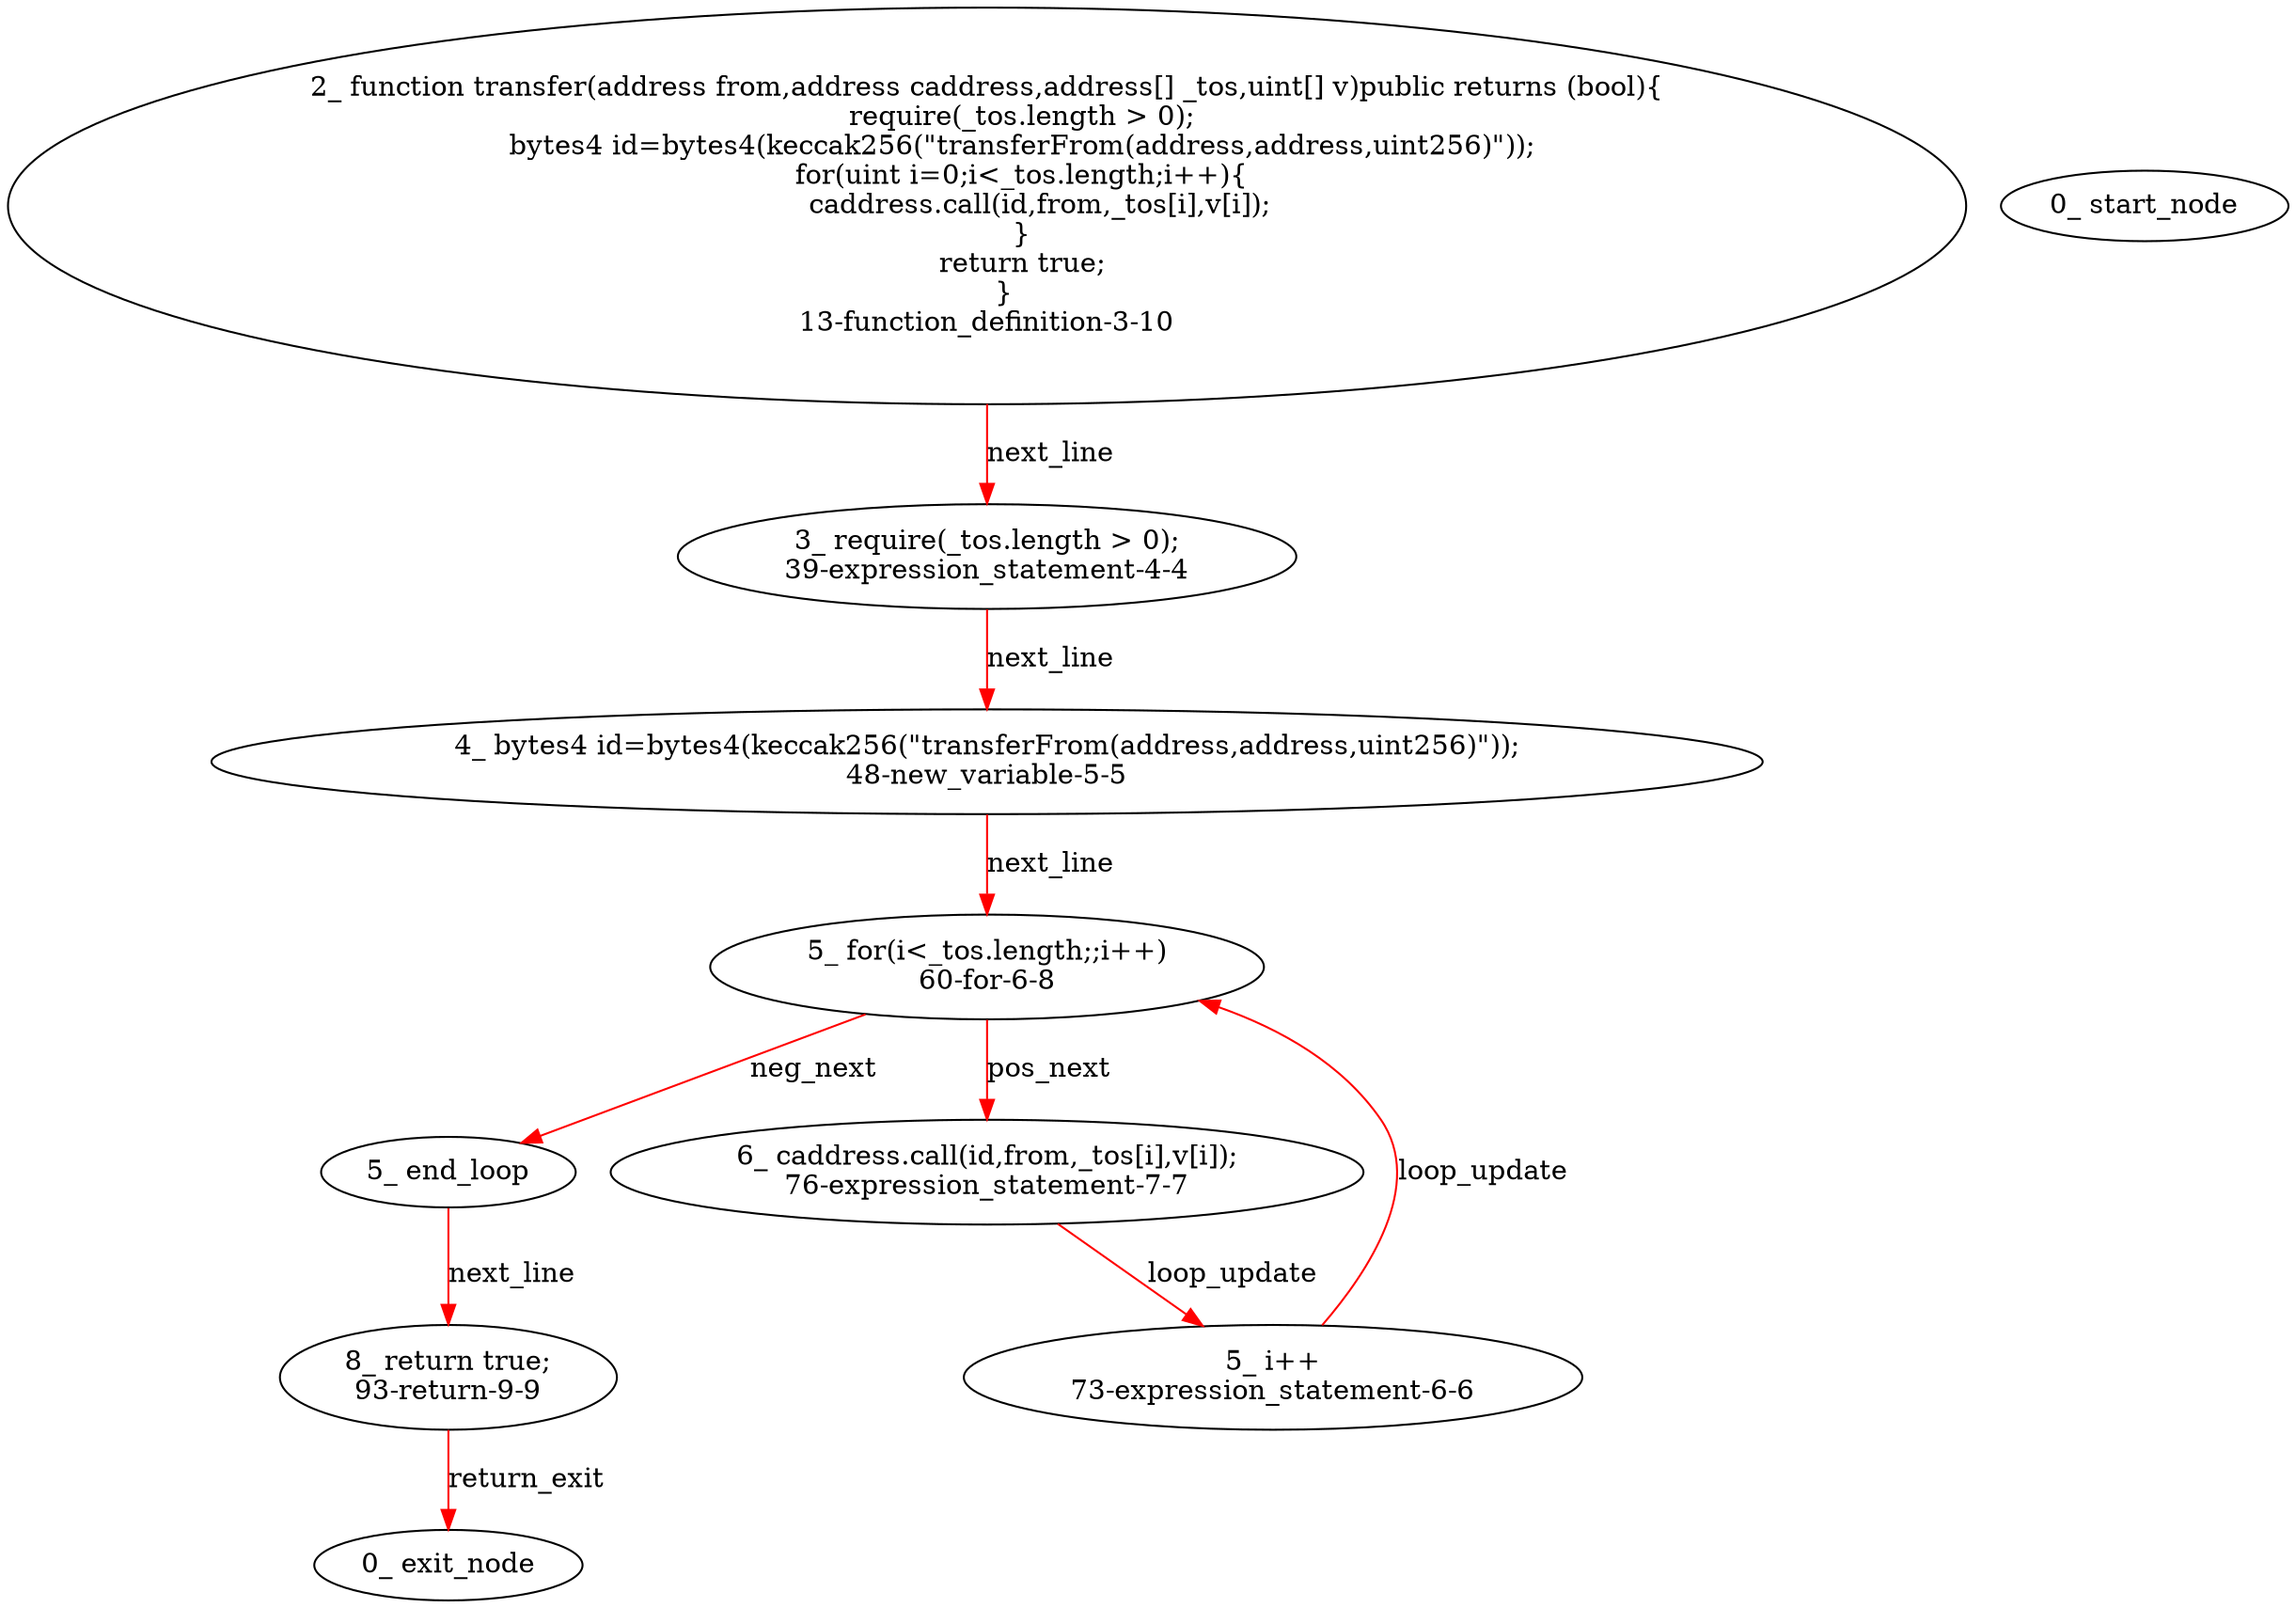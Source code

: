 digraph  {
13 [label="2_ function transfer(address from,address caddress,address[] _tos,uint[] v)public returns (bool){\n        require(_tos.length > 0);\n        bytes4 id=bytes4(keccak256(\"transferFrom(address,address,uint256)\"));\n        for(uint i=0;i<_tos.length;i++){\n            caddress.call(id,from,_tos[i],v[i]);\n        }\n        return true;\n    }\n13-function_definition-3-10", method="transfer(address from,address caddress,address[] _tos,uint[] v)", type_label=function_definition];
39 [label="3_ require(_tos.length > 0);\n39-expression_statement-4-4", method="transfer(address from,address caddress,address[] _tos,uint[] v)", type_label=expression_statement];
48 [label="4_ bytes4 id=bytes4(keccak256(\"transferFrom(address,address,uint256)\"));\n48-new_variable-5-5", method="transfer(address from,address caddress,address[] _tos,uint[] v)", type_label=new_variable];
60 [label="5_ for(i<_tos.length;;i++)\n60-for-6-8", method="transfer(address from,address caddress,address[] _tos,uint[] v)", type_label=for];
151 [label="5_ end_loop", method="transfer(address from,address caddress,address[] _tos,uint[] v)", type_label=end_loop];
73 [label="5_ i++\n73-expression_statement-6-6", method="transfer(address from,address caddress,address[] _tos,uint[] v)", type_label=expression_statement];
76 [label="6_ caddress.call(id,from,_tos[i],v[i]);\n76-expression_statement-7-7", method="transfer(address from,address caddress,address[] _tos,uint[] v)", type_label=expression_statement];
93 [label="8_ return true;\n93-return-9-9", method="transfer(address from,address caddress,address[] _tos,uint[] v)", type_label=return];
1 [label="0_ start_node", method="", type_label=start];
2 [label="0_ exit_node", method="", type_label=exit];
13 -> 39  [color=red, controlflow_type=next_line, edge_type=CFG_edge, key=0, label=next_line];
39 -> 48  [color=red, controlflow_type=next_line, edge_type=CFG_edge, key=0, label=next_line];
48 -> 60  [color=red, controlflow_type=next_line, edge_type=CFG_edge, key=0, label=next_line];
60 -> 76  [color=red, controlflow_type=pos_next, edge_type=CFG_edge, key=0, label=pos_next];
60 -> 151  [color=red, controlflow_type=neg_next, edge_type=CFG_edge, key=0, label=neg_next];
151 -> 93  [color=red, controlflow_type=next_line, edge_type=CFG_edge, key=0, label=next_line];
73 -> 60  [color=red, controlflow_type=loop_update, edge_type=CFG_edge, key=0, label=loop_update];
76 -> 73  [color=red, controlflow_type=loop_update, edge_type=CFG_edge, key=0, label=loop_update];
93 -> 2  [color=red, controlflow_type=return_exit, edge_type=CFG_edge, key=0, label=return_exit];
}
